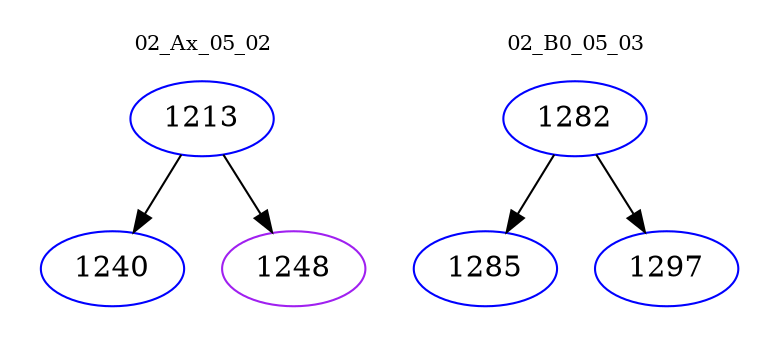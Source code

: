 digraph{
subgraph cluster_0 {
color = white
label = "02_Ax_05_02";
fontsize=10;
T0_1213 [label="1213", color="blue"]
T0_1213 -> T0_1240 [color="black"]
T0_1240 [label="1240", color="blue"]
T0_1213 -> T0_1248 [color="black"]
T0_1248 [label="1248", color="purple"]
}
subgraph cluster_1 {
color = white
label = "02_B0_05_03";
fontsize=10;
T1_1282 [label="1282", color="blue"]
T1_1282 -> T1_1285 [color="black"]
T1_1285 [label="1285", color="blue"]
T1_1282 -> T1_1297 [color="black"]
T1_1297 [label="1297", color="blue"]
}
}

